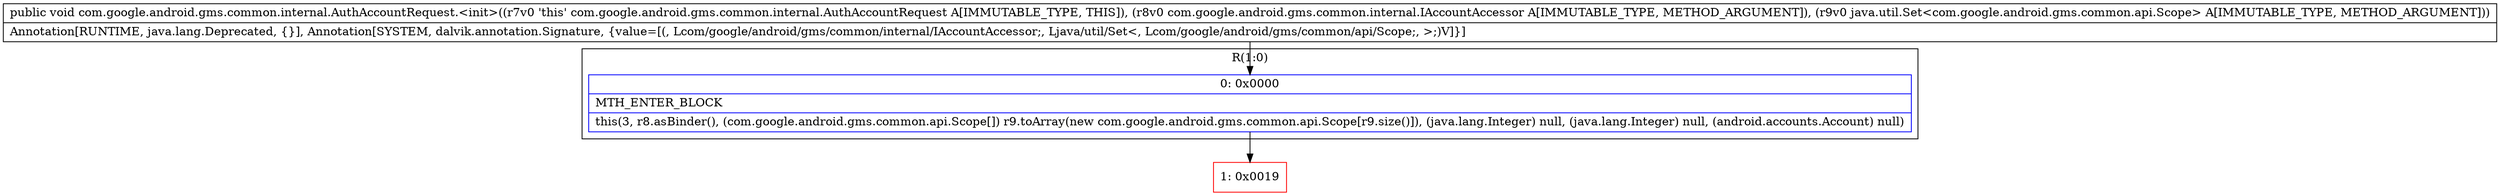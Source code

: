 digraph "CFG forcom.google.android.gms.common.internal.AuthAccountRequest.\<init\>(Lcom\/google\/android\/gms\/common\/internal\/IAccountAccessor;Ljava\/util\/Set;)V" {
subgraph cluster_Region_646834692 {
label = "R(1:0)";
node [shape=record,color=blue];
Node_0 [shape=record,label="{0\:\ 0x0000|MTH_ENTER_BLOCK\l|this(3, r8.asBinder(), (com.google.android.gms.common.api.Scope[]) r9.toArray(new com.google.android.gms.common.api.Scope[r9.size()]), (java.lang.Integer) null, (java.lang.Integer) null, (android.accounts.Account) null)\l}"];
}
Node_1 [shape=record,color=red,label="{1\:\ 0x0019}"];
MethodNode[shape=record,label="{public void com.google.android.gms.common.internal.AuthAccountRequest.\<init\>((r7v0 'this' com.google.android.gms.common.internal.AuthAccountRequest A[IMMUTABLE_TYPE, THIS]), (r8v0 com.google.android.gms.common.internal.IAccountAccessor A[IMMUTABLE_TYPE, METHOD_ARGUMENT]), (r9v0 java.util.Set\<com.google.android.gms.common.api.Scope\> A[IMMUTABLE_TYPE, METHOD_ARGUMENT]))  | Annotation[RUNTIME, java.lang.Deprecated, \{\}], Annotation[SYSTEM, dalvik.annotation.Signature, \{value=[(, Lcom\/google\/android\/gms\/common\/internal\/IAccountAccessor;, Ljava\/util\/Set\<, Lcom\/google\/android\/gms\/common\/api\/Scope;, \>;)V]\}]\l}"];
MethodNode -> Node_0;
Node_0 -> Node_1;
}

